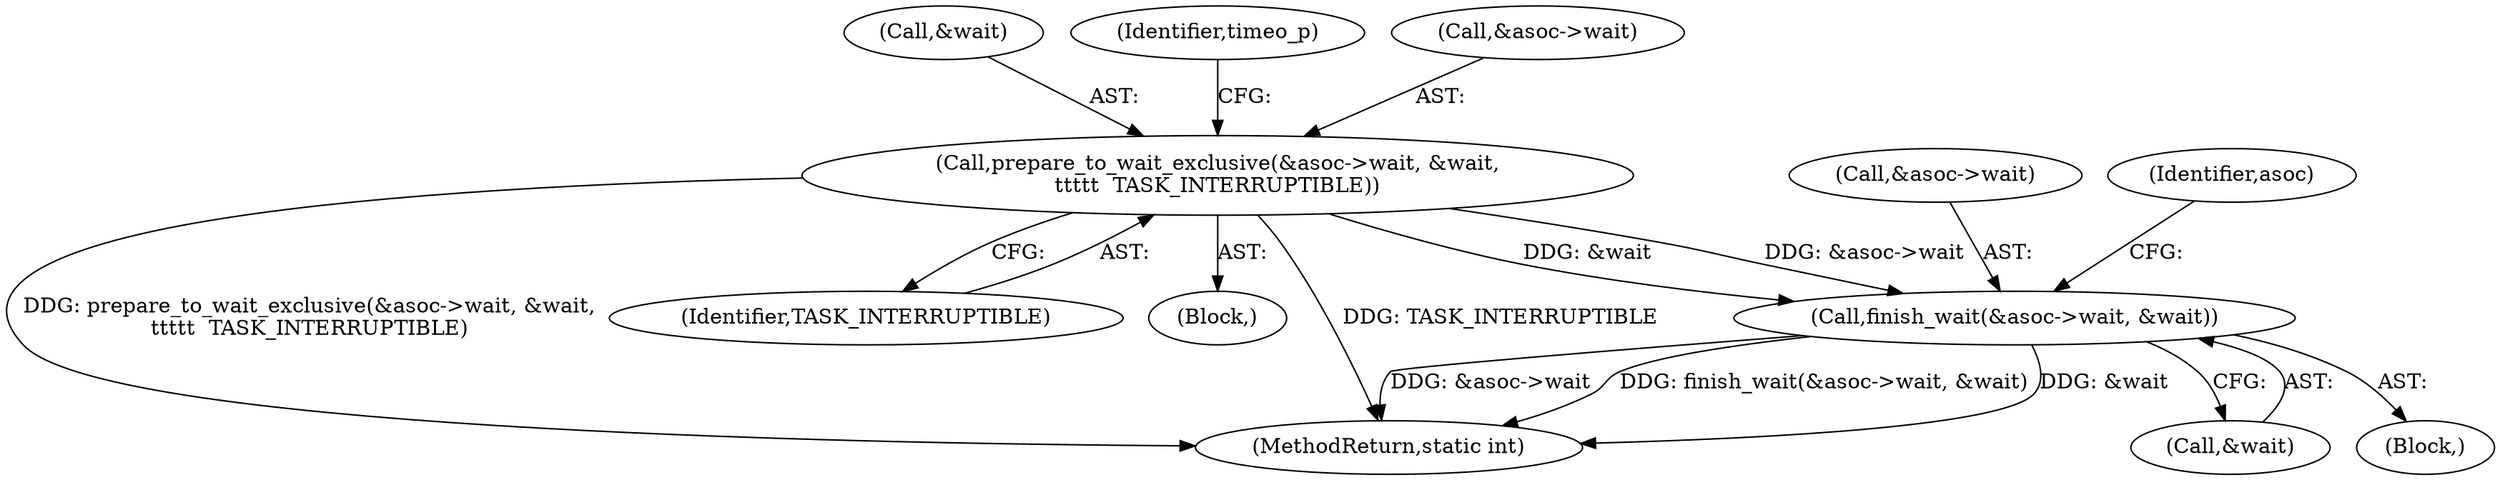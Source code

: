 digraph "0_linux_dfcb9f4f99f1e9a49e43398a7bfbf56927544af1_0@pointer" {
"1000139" [label="(Call,prepare_to_wait_exclusive(&asoc->wait, &wait,\n\t\t\t\t\t  TASK_INTERRUPTIBLE))"];
"1000192" [label="(Call,finish_wait(&asoc->wait, &wait))"];
"1000144" [label="(Call,&wait)"];
"1000193" [label="(Call,&asoc->wait)"];
"1000138" [label="(Block,)"];
"1000139" [label="(Call,prepare_to_wait_exclusive(&asoc->wait, &wait,\n\t\t\t\t\t  TASK_INTERRUPTIBLE))"];
"1000150" [label="(Identifier,timeo_p)"];
"1000200" [label="(Identifier,asoc)"];
"1000222" [label="(MethodReturn,static int)"];
"1000197" [label="(Call,&wait)"];
"1000146" [label="(Identifier,TASK_INTERRUPTIBLE)"];
"1000140" [label="(Call,&asoc->wait)"];
"1000108" [label="(Block,)"];
"1000192" [label="(Call,finish_wait(&asoc->wait, &wait))"];
"1000139" -> "1000138"  [label="AST: "];
"1000139" -> "1000146"  [label="CFG: "];
"1000140" -> "1000139"  [label="AST: "];
"1000144" -> "1000139"  [label="AST: "];
"1000146" -> "1000139"  [label="AST: "];
"1000150" -> "1000139"  [label="CFG: "];
"1000139" -> "1000222"  [label="DDG: prepare_to_wait_exclusive(&asoc->wait, &wait,\n\t\t\t\t\t  TASK_INTERRUPTIBLE)"];
"1000139" -> "1000222"  [label="DDG: TASK_INTERRUPTIBLE"];
"1000139" -> "1000192"  [label="DDG: &asoc->wait"];
"1000139" -> "1000192"  [label="DDG: &wait"];
"1000192" -> "1000108"  [label="AST: "];
"1000192" -> "1000197"  [label="CFG: "];
"1000193" -> "1000192"  [label="AST: "];
"1000197" -> "1000192"  [label="AST: "];
"1000200" -> "1000192"  [label="CFG: "];
"1000192" -> "1000222"  [label="DDG: &wait"];
"1000192" -> "1000222"  [label="DDG: &asoc->wait"];
"1000192" -> "1000222"  [label="DDG: finish_wait(&asoc->wait, &wait)"];
}
